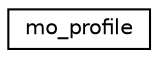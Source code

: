 digraph "Graphical Class Hierarchy"
{
 // INTERACTIVE_SVG=YES
 // LATEX_PDF_SIZE
  edge [fontname="Helvetica",fontsize="10",labelfontname="Helvetica",labelfontsize="10"];
  node [fontname="Helvetica",fontsize="10",shape=record];
  rankdir="LR";
  Node0 [label="mo_profile",height=0.2,width=0.4,color="black", fillcolor="white", style="filled",URL="$interfacemonin__obukhov__mod_1_1mo__profile.html",tooltip=" "];
}
